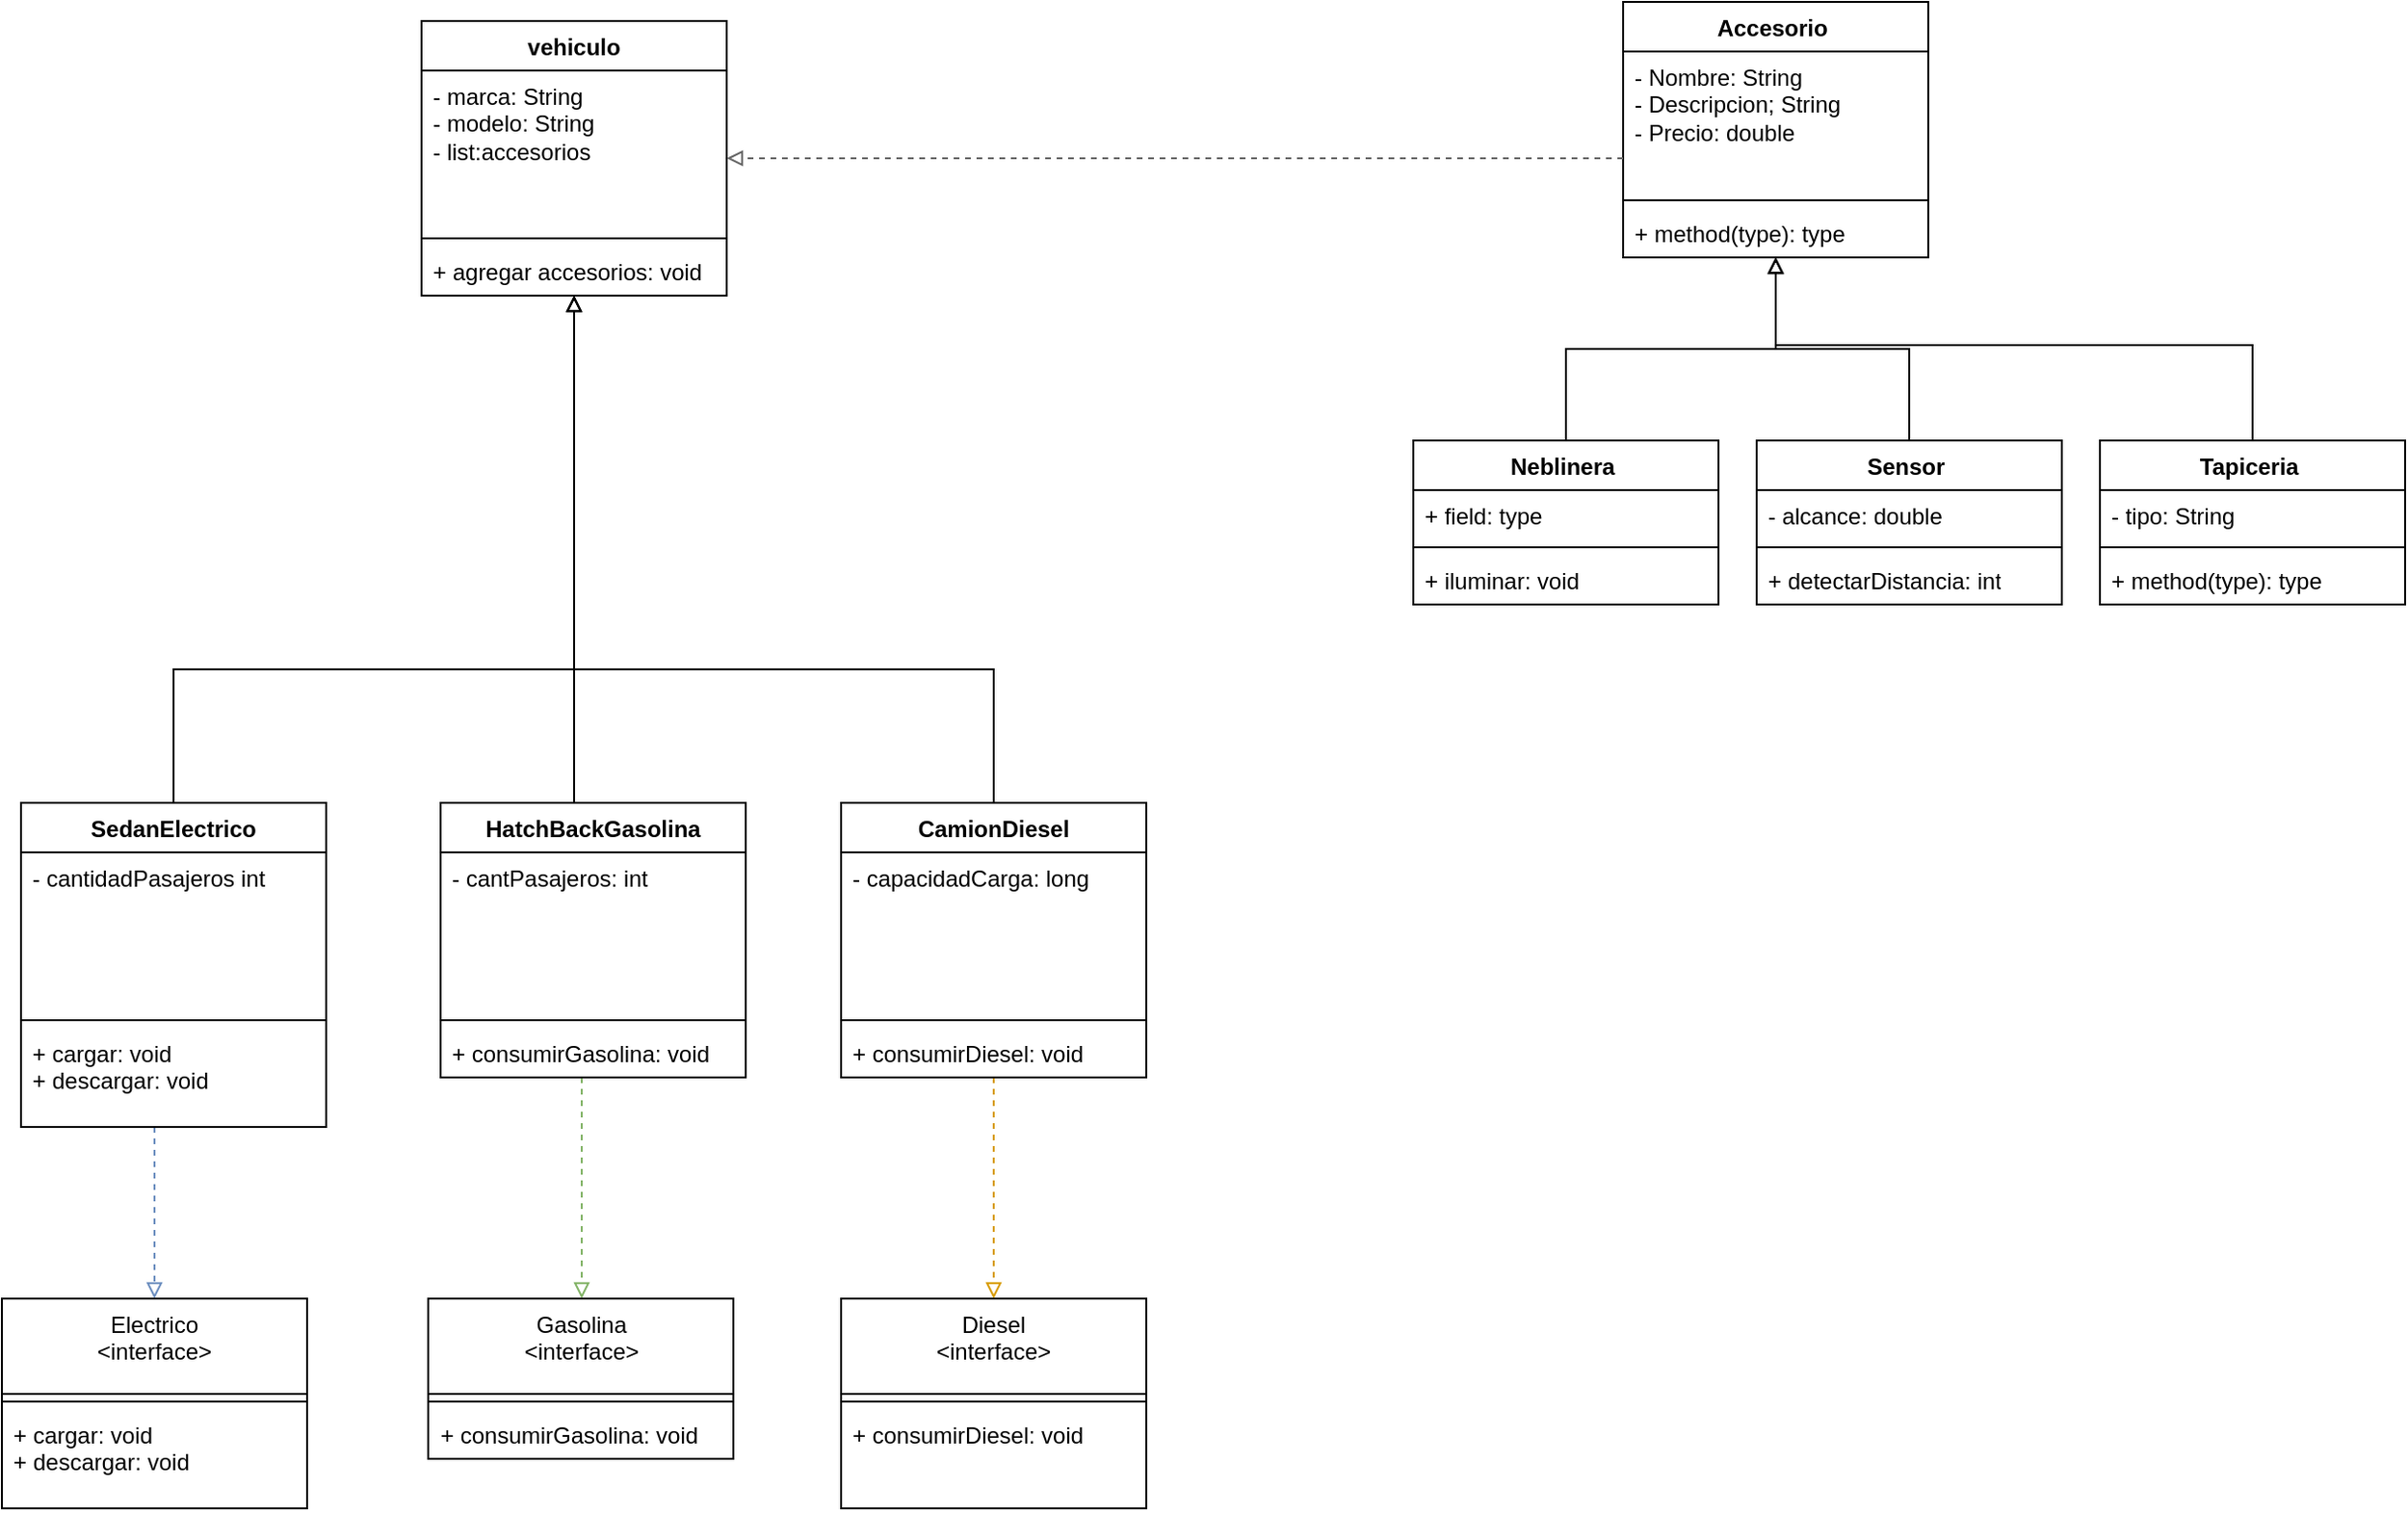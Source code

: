 <mxfile version="24.7.2" type="device">
  <diagram name="Página-1" id="OzZknhN-0A-hjJUGgwfL">
    <mxGraphModel dx="1235" dy="669" grid="1" gridSize="10" guides="1" tooltips="1" connect="1" arrows="1" fold="1" page="1" pageScale="1" pageWidth="690" pageHeight="980" math="0" shadow="0">
      <root>
        <mxCell id="0" />
        <mxCell id="1" parent="0" />
        <mxCell id="M3GH7Nm3we6bWSTygVK--1" value="vehiculo" style="swimlane;fontStyle=1;align=center;verticalAlign=top;childLayout=stackLayout;horizontal=1;startSize=26;horizontalStack=0;resizeParent=1;resizeParentMax=0;resizeLast=0;collapsible=1;marginBottom=0;whiteSpace=wrap;html=1;" parent="1" vertex="1">
          <mxGeometry x="250" y="270" width="160" height="144" as="geometry" />
        </mxCell>
        <mxCell id="M3GH7Nm3we6bWSTygVK--2" value="- marca: String&lt;div&gt;- modelo: String&lt;/div&gt;&lt;div&gt;- list:accesorios&lt;/div&gt;" style="text;strokeColor=none;fillColor=none;align=left;verticalAlign=top;spacingLeft=4;spacingRight=4;overflow=hidden;rotatable=0;points=[[0,0.5],[1,0.5]];portConstraint=eastwest;whiteSpace=wrap;html=1;" parent="M3GH7Nm3we6bWSTygVK--1" vertex="1">
          <mxGeometry y="26" width="160" height="84" as="geometry" />
        </mxCell>
        <mxCell id="M3GH7Nm3we6bWSTygVK--3" value="" style="line;strokeWidth=1;fillColor=none;align=left;verticalAlign=middle;spacingTop=-1;spacingLeft=3;spacingRight=3;rotatable=0;labelPosition=right;points=[];portConstraint=eastwest;strokeColor=inherit;" parent="M3GH7Nm3we6bWSTygVK--1" vertex="1">
          <mxGeometry y="110" width="160" height="8" as="geometry" />
        </mxCell>
        <mxCell id="M3GH7Nm3we6bWSTygVK--4" value="+ agregar accesorios: void" style="text;strokeColor=none;fillColor=none;align=left;verticalAlign=top;spacingLeft=4;spacingRight=4;overflow=hidden;rotatable=0;points=[[0,0.5],[1,0.5]];portConstraint=eastwest;whiteSpace=wrap;html=1;" parent="M3GH7Nm3we6bWSTygVK--1" vertex="1">
          <mxGeometry y="118" width="160" height="26" as="geometry" />
        </mxCell>
        <mxCell id="M3GH7Nm3we6bWSTygVK--54" style="edgeStyle=orthogonalEdgeStyle;rounded=0;orthogonalLoop=1;jettySize=auto;html=1;endArrow=block;endFill=0;" parent="1" source="M3GH7Nm3we6bWSTygVK--5" target="M3GH7Nm3we6bWSTygVK--1" edge="1">
          <mxGeometry relative="1" as="geometry">
            <Array as="points">
              <mxPoint x="120" y="610" />
              <mxPoint x="330" y="610" />
            </Array>
          </mxGeometry>
        </mxCell>
        <mxCell id="M3GH7Nm3we6bWSTygVK--59" style="edgeStyle=orthogonalEdgeStyle;rounded=0;orthogonalLoop=1;jettySize=auto;html=1;endArrow=block;endFill=0;fillColor=#dae8fc;strokeColor=#6c8ebf;dashed=1;" parent="1" source="M3GH7Nm3we6bWSTygVK--5" target="M3GH7Nm3we6bWSTygVK--42" edge="1">
          <mxGeometry relative="1" as="geometry">
            <Array as="points">
              <mxPoint x="110" y="880" />
              <mxPoint x="110" y="880" />
            </Array>
          </mxGeometry>
        </mxCell>
        <mxCell id="M3GH7Nm3we6bWSTygVK--5" value="SedanElectrico" style="swimlane;fontStyle=1;align=center;verticalAlign=top;childLayout=stackLayout;horizontal=1;startSize=26;horizontalStack=0;resizeParent=1;resizeParentMax=0;resizeLast=0;collapsible=1;marginBottom=0;whiteSpace=wrap;html=1;" parent="1" vertex="1">
          <mxGeometry x="40" y="680" width="160" height="170" as="geometry" />
        </mxCell>
        <mxCell id="M3GH7Nm3we6bWSTygVK--6" value="-&amp;nbsp;cantidadPasajeros int" style="text;strokeColor=none;fillColor=none;align=left;verticalAlign=top;spacingLeft=4;spacingRight=4;overflow=hidden;rotatable=0;points=[[0,0.5],[1,0.5]];portConstraint=eastwest;whiteSpace=wrap;html=1;" parent="M3GH7Nm3we6bWSTygVK--5" vertex="1">
          <mxGeometry y="26" width="160" height="84" as="geometry" />
        </mxCell>
        <mxCell id="M3GH7Nm3we6bWSTygVK--7" value="" style="line;strokeWidth=1;fillColor=none;align=left;verticalAlign=middle;spacingTop=-1;spacingLeft=3;spacingRight=3;rotatable=0;labelPosition=right;points=[];portConstraint=eastwest;strokeColor=inherit;" parent="M3GH7Nm3we6bWSTygVK--5" vertex="1">
          <mxGeometry y="110" width="160" height="8" as="geometry" />
        </mxCell>
        <mxCell id="M3GH7Nm3we6bWSTygVK--8" value="+ cargar: void&lt;div&gt;+ descargar: void&lt;/div&gt;" style="text;strokeColor=none;fillColor=none;align=left;verticalAlign=top;spacingLeft=4;spacingRight=4;overflow=hidden;rotatable=0;points=[[0,0.5],[1,0.5]];portConstraint=eastwest;whiteSpace=wrap;html=1;" parent="M3GH7Nm3we6bWSTygVK--5" vertex="1">
          <mxGeometry y="118" width="160" height="52" as="geometry" />
        </mxCell>
        <mxCell id="M3GH7Nm3we6bWSTygVK--52" style="edgeStyle=orthogonalEdgeStyle;rounded=0;orthogonalLoop=1;jettySize=auto;html=1;endArrow=block;endFill=0;" parent="1" source="M3GH7Nm3we6bWSTygVK--9" target="M3GH7Nm3we6bWSTygVK--1" edge="1">
          <mxGeometry relative="1" as="geometry">
            <Array as="points">
              <mxPoint x="330" y="650" />
              <mxPoint x="330" y="650" />
            </Array>
          </mxGeometry>
        </mxCell>
        <mxCell id="M3GH7Nm3we6bWSTygVK--60" style="edgeStyle=orthogonalEdgeStyle;rounded=0;orthogonalLoop=1;jettySize=auto;html=1;endArrow=block;endFill=0;fillColor=#d5e8d4;strokeColor=#82b366;dashed=1;" parent="1" source="M3GH7Nm3we6bWSTygVK--9" target="M3GH7Nm3we6bWSTygVK--38" edge="1">
          <mxGeometry relative="1" as="geometry">
            <Array as="points">
              <mxPoint x="334" y="860" />
              <mxPoint x="334" y="860" />
            </Array>
          </mxGeometry>
        </mxCell>
        <mxCell id="M3GH7Nm3we6bWSTygVK--9" value="HatchBackGasolina" style="swimlane;fontStyle=1;align=center;verticalAlign=top;childLayout=stackLayout;horizontal=1;startSize=26;horizontalStack=0;resizeParent=1;resizeParentMax=0;resizeLast=0;collapsible=1;marginBottom=0;whiteSpace=wrap;html=1;" parent="1" vertex="1">
          <mxGeometry x="260" y="680" width="160" height="144" as="geometry" />
        </mxCell>
        <mxCell id="M3GH7Nm3we6bWSTygVK--10" value="-&amp;nbsp;cantPasajeros: int" style="text;strokeColor=none;fillColor=none;align=left;verticalAlign=top;spacingLeft=4;spacingRight=4;overflow=hidden;rotatable=0;points=[[0,0.5],[1,0.5]];portConstraint=eastwest;whiteSpace=wrap;html=1;" parent="M3GH7Nm3we6bWSTygVK--9" vertex="1">
          <mxGeometry y="26" width="160" height="84" as="geometry" />
        </mxCell>
        <mxCell id="M3GH7Nm3we6bWSTygVK--11" value="" style="line;strokeWidth=1;fillColor=none;align=left;verticalAlign=middle;spacingTop=-1;spacingLeft=3;spacingRight=3;rotatable=0;labelPosition=right;points=[];portConstraint=eastwest;strokeColor=inherit;" parent="M3GH7Nm3we6bWSTygVK--9" vertex="1">
          <mxGeometry y="110" width="160" height="8" as="geometry" />
        </mxCell>
        <mxCell id="M3GH7Nm3we6bWSTygVK--12" value="+&amp;nbsp;consumirGasolina: void" style="text;strokeColor=none;fillColor=none;align=left;verticalAlign=top;spacingLeft=4;spacingRight=4;overflow=hidden;rotatable=0;points=[[0,0.5],[1,0.5]];portConstraint=eastwest;whiteSpace=wrap;html=1;" parent="M3GH7Nm3we6bWSTygVK--9" vertex="1">
          <mxGeometry y="118" width="160" height="26" as="geometry" />
        </mxCell>
        <mxCell id="M3GH7Nm3we6bWSTygVK--53" style="edgeStyle=orthogonalEdgeStyle;rounded=0;orthogonalLoop=1;jettySize=auto;html=1;endArrow=block;endFill=0;" parent="1" source="M3GH7Nm3we6bWSTygVK--13" target="M3GH7Nm3we6bWSTygVK--1" edge="1">
          <mxGeometry relative="1" as="geometry">
            <Array as="points">
              <mxPoint x="550" y="610" />
              <mxPoint x="330" y="610" />
            </Array>
          </mxGeometry>
        </mxCell>
        <mxCell id="M3GH7Nm3we6bWSTygVK--57" style="edgeStyle=orthogonalEdgeStyle;rounded=0;orthogonalLoop=1;jettySize=auto;html=1;endArrow=block;endFill=0;fillColor=#ffe6cc;strokeColor=#d79b00;dashed=1;" parent="1" source="M3GH7Nm3we6bWSTygVK--13" target="M3GH7Nm3we6bWSTygVK--45" edge="1">
          <mxGeometry relative="1" as="geometry" />
        </mxCell>
        <mxCell id="M3GH7Nm3we6bWSTygVK--13" value="CamionDiesel" style="swimlane;fontStyle=1;align=center;verticalAlign=top;childLayout=stackLayout;horizontal=1;startSize=26;horizontalStack=0;resizeParent=1;resizeParentMax=0;resizeLast=0;collapsible=1;marginBottom=0;whiteSpace=wrap;html=1;" parent="1" vertex="1">
          <mxGeometry x="470" y="680" width="160" height="144" as="geometry" />
        </mxCell>
        <mxCell id="M3GH7Nm3we6bWSTygVK--14" value="-&amp;nbsp;capacidadCarga: long" style="text;strokeColor=none;fillColor=none;align=left;verticalAlign=top;spacingLeft=4;spacingRight=4;overflow=hidden;rotatable=0;points=[[0,0.5],[1,0.5]];portConstraint=eastwest;whiteSpace=wrap;html=1;" parent="M3GH7Nm3we6bWSTygVK--13" vertex="1">
          <mxGeometry y="26" width="160" height="84" as="geometry" />
        </mxCell>
        <mxCell id="M3GH7Nm3we6bWSTygVK--15" value="" style="line;strokeWidth=1;fillColor=none;align=left;verticalAlign=middle;spacingTop=-1;spacingLeft=3;spacingRight=3;rotatable=0;labelPosition=right;points=[];portConstraint=eastwest;strokeColor=inherit;" parent="M3GH7Nm3we6bWSTygVK--13" vertex="1">
          <mxGeometry y="110" width="160" height="8" as="geometry" />
        </mxCell>
        <mxCell id="M3GH7Nm3we6bWSTygVK--16" value="+&amp;nbsp;consumirDiesel: void" style="text;strokeColor=none;fillColor=none;align=left;verticalAlign=top;spacingLeft=4;spacingRight=4;overflow=hidden;rotatable=0;points=[[0,0.5],[1,0.5]];portConstraint=eastwest;whiteSpace=wrap;html=1;" parent="M3GH7Nm3we6bWSTygVK--13" vertex="1">
          <mxGeometry y="118" width="160" height="26" as="geometry" />
        </mxCell>
        <mxCell id="M3GH7Nm3we6bWSTygVK--38" value="&lt;div style=&quot;font-weight: 400;&quot;&gt;Gasolina&lt;br&gt;&lt;/div&gt;&lt;div style=&quot;font-weight: 400;&quot;&gt;&amp;lt;interface&amp;gt;&lt;/div&gt;" style="swimlane;fontStyle=1;align=center;verticalAlign=top;childLayout=stackLayout;horizontal=1;startSize=50;horizontalStack=0;resizeParent=1;resizeParentMax=0;resizeLast=0;collapsible=1;marginBottom=0;whiteSpace=wrap;html=1;" parent="1" vertex="1">
          <mxGeometry x="253.5" y="940" width="160" height="84" as="geometry" />
        </mxCell>
        <mxCell id="M3GH7Nm3we6bWSTygVK--40" value="" style="line;strokeWidth=1;fillColor=none;align=left;verticalAlign=middle;spacingTop=-1;spacingLeft=3;spacingRight=3;rotatable=0;labelPosition=right;points=[];portConstraint=eastwest;strokeColor=inherit;" parent="M3GH7Nm3we6bWSTygVK--38" vertex="1">
          <mxGeometry y="50" width="160" height="8" as="geometry" />
        </mxCell>
        <mxCell id="M3GH7Nm3we6bWSTygVK--41" value="+&amp;nbsp;consumirGasolina: void" style="text;strokeColor=none;fillColor=none;align=left;verticalAlign=top;spacingLeft=4;spacingRight=4;overflow=hidden;rotatable=0;points=[[0,0.5],[1,0.5]];portConstraint=eastwest;whiteSpace=wrap;html=1;" parent="M3GH7Nm3we6bWSTygVK--38" vertex="1">
          <mxGeometry y="58" width="160" height="26" as="geometry" />
        </mxCell>
        <mxCell id="M3GH7Nm3we6bWSTygVK--42" value="&lt;div style=&quot;font-weight: 400;&quot;&gt;&lt;div&gt;Electrico&lt;br&gt;&lt;/div&gt;&lt;div&gt;&amp;lt;interface&amp;gt;&lt;/div&gt;&lt;/div&gt;" style="swimlane;fontStyle=1;align=center;verticalAlign=top;childLayout=stackLayout;horizontal=1;startSize=50;horizontalStack=0;resizeParent=1;resizeParentMax=0;resizeLast=0;collapsible=1;marginBottom=0;whiteSpace=wrap;html=1;" parent="1" vertex="1">
          <mxGeometry x="30" y="940" width="160" height="110" as="geometry" />
        </mxCell>
        <mxCell id="M3GH7Nm3we6bWSTygVK--43" value="" style="line;strokeWidth=1;fillColor=none;align=left;verticalAlign=middle;spacingTop=-1;spacingLeft=3;spacingRight=3;rotatable=0;labelPosition=right;points=[];portConstraint=eastwest;strokeColor=inherit;" parent="M3GH7Nm3we6bWSTygVK--42" vertex="1">
          <mxGeometry y="50" width="160" height="8" as="geometry" />
        </mxCell>
        <mxCell id="M3GH7Nm3we6bWSTygVK--44" value="+ cargar: void&lt;div&gt;+ descargar: void&lt;/div&gt;" style="text;strokeColor=none;fillColor=none;align=left;verticalAlign=top;spacingLeft=4;spacingRight=4;overflow=hidden;rotatable=0;points=[[0,0.5],[1,0.5]];portConstraint=eastwest;whiteSpace=wrap;html=1;" parent="M3GH7Nm3we6bWSTygVK--42" vertex="1">
          <mxGeometry y="58" width="160" height="52" as="geometry" />
        </mxCell>
        <mxCell id="M3GH7Nm3we6bWSTygVK--45" value="&lt;div style=&quot;font-weight: 400;&quot;&gt;Diesel&lt;div&gt;&amp;lt;interface&amp;gt;&lt;/div&gt;&lt;/div&gt;" style="swimlane;fontStyle=1;align=center;verticalAlign=top;childLayout=stackLayout;horizontal=1;startSize=50;horizontalStack=0;resizeParent=1;resizeParentMax=0;resizeLast=0;collapsible=1;marginBottom=0;whiteSpace=wrap;html=1;" parent="1" vertex="1">
          <mxGeometry x="470" y="940" width="160" height="110" as="geometry" />
        </mxCell>
        <mxCell id="M3GH7Nm3we6bWSTygVK--46" value="" style="line;strokeWidth=1;fillColor=none;align=left;verticalAlign=middle;spacingTop=-1;spacingLeft=3;spacingRight=3;rotatable=0;labelPosition=right;points=[];portConstraint=eastwest;strokeColor=inherit;" parent="M3GH7Nm3we6bWSTygVK--45" vertex="1">
          <mxGeometry y="50" width="160" height="8" as="geometry" />
        </mxCell>
        <mxCell id="M3GH7Nm3we6bWSTygVK--47" value="+&amp;nbsp;consumirDiesel: void" style="text;strokeColor=none;fillColor=none;align=left;verticalAlign=top;spacingLeft=4;spacingRight=4;overflow=hidden;rotatable=0;points=[[0,0.5],[1,0.5]];portConstraint=eastwest;whiteSpace=wrap;html=1;" parent="M3GH7Nm3we6bWSTygVK--45" vertex="1">
          <mxGeometry y="58" width="160" height="52" as="geometry" />
        </mxCell>
        <mxCell id="8DuKPqAUGVBhjODfmXtc-1" value="Accesorio&amp;nbsp;" style="swimlane;fontStyle=1;align=center;verticalAlign=top;childLayout=stackLayout;horizontal=1;startSize=26;horizontalStack=0;resizeParent=1;resizeParentMax=0;resizeLast=0;collapsible=1;marginBottom=0;whiteSpace=wrap;html=1;" vertex="1" parent="1">
          <mxGeometry x="880" y="260" width="160" height="134" as="geometry" />
        </mxCell>
        <mxCell id="8DuKPqAUGVBhjODfmXtc-2" value="- Nombre: String&lt;div&gt;- Descripcion; String&lt;/div&gt;&lt;div&gt;- Precio: double&lt;/div&gt;" style="text;strokeColor=none;fillColor=none;align=left;verticalAlign=top;spacingLeft=4;spacingRight=4;overflow=hidden;rotatable=0;points=[[0,0.5],[1,0.5]];portConstraint=eastwest;whiteSpace=wrap;html=1;" vertex="1" parent="8DuKPqAUGVBhjODfmXtc-1">
          <mxGeometry y="26" width="160" height="74" as="geometry" />
        </mxCell>
        <mxCell id="8DuKPqAUGVBhjODfmXtc-3" value="" style="line;strokeWidth=1;fillColor=none;align=left;verticalAlign=middle;spacingTop=-1;spacingLeft=3;spacingRight=3;rotatable=0;labelPosition=right;points=[];portConstraint=eastwest;strokeColor=inherit;" vertex="1" parent="8DuKPqAUGVBhjODfmXtc-1">
          <mxGeometry y="100" width="160" height="8" as="geometry" />
        </mxCell>
        <mxCell id="8DuKPqAUGVBhjODfmXtc-4" value="+ method(type): type" style="text;strokeColor=none;fillColor=none;align=left;verticalAlign=top;spacingLeft=4;spacingRight=4;overflow=hidden;rotatable=0;points=[[0,0.5],[1,0.5]];portConstraint=eastwest;whiteSpace=wrap;html=1;" vertex="1" parent="8DuKPqAUGVBhjODfmXtc-1">
          <mxGeometry y="108" width="160" height="26" as="geometry" />
        </mxCell>
        <mxCell id="8DuKPqAUGVBhjODfmXtc-17" style="edgeStyle=orthogonalEdgeStyle;rounded=0;orthogonalLoop=1;jettySize=auto;html=1;endArrow=block;endFill=0;" edge="1" parent="1" source="8DuKPqAUGVBhjODfmXtc-5" target="8DuKPqAUGVBhjODfmXtc-1">
          <mxGeometry relative="1" as="geometry" />
        </mxCell>
        <mxCell id="8DuKPqAUGVBhjODfmXtc-5" value="Neblinera&amp;nbsp;" style="swimlane;fontStyle=1;align=center;verticalAlign=top;childLayout=stackLayout;horizontal=1;startSize=26;horizontalStack=0;resizeParent=1;resizeParentMax=0;resizeLast=0;collapsible=1;marginBottom=0;whiteSpace=wrap;html=1;" vertex="1" parent="1">
          <mxGeometry x="770" y="490" width="160" height="86" as="geometry" />
        </mxCell>
        <mxCell id="8DuKPqAUGVBhjODfmXtc-6" value="+ field: type" style="text;strokeColor=none;fillColor=none;align=left;verticalAlign=top;spacingLeft=4;spacingRight=4;overflow=hidden;rotatable=0;points=[[0,0.5],[1,0.5]];portConstraint=eastwest;whiteSpace=wrap;html=1;" vertex="1" parent="8DuKPqAUGVBhjODfmXtc-5">
          <mxGeometry y="26" width="160" height="26" as="geometry" />
        </mxCell>
        <mxCell id="8DuKPqAUGVBhjODfmXtc-7" value="" style="line;strokeWidth=1;fillColor=none;align=left;verticalAlign=middle;spacingTop=-1;spacingLeft=3;spacingRight=3;rotatable=0;labelPosition=right;points=[];portConstraint=eastwest;strokeColor=inherit;" vertex="1" parent="8DuKPqAUGVBhjODfmXtc-5">
          <mxGeometry y="52" width="160" height="8" as="geometry" />
        </mxCell>
        <mxCell id="8DuKPqAUGVBhjODfmXtc-8" value="+&amp;nbsp;iluminar: void" style="text;strokeColor=none;fillColor=none;align=left;verticalAlign=top;spacingLeft=4;spacingRight=4;overflow=hidden;rotatable=0;points=[[0,0.5],[1,0.5]];portConstraint=eastwest;whiteSpace=wrap;html=1;" vertex="1" parent="8DuKPqAUGVBhjODfmXtc-5">
          <mxGeometry y="60" width="160" height="26" as="geometry" />
        </mxCell>
        <mxCell id="8DuKPqAUGVBhjODfmXtc-19" style="edgeStyle=orthogonalEdgeStyle;rounded=0;orthogonalLoop=1;jettySize=auto;html=1;endArrow=block;endFill=0;" edge="1" parent="1" source="8DuKPqAUGVBhjODfmXtc-9" target="8DuKPqAUGVBhjODfmXtc-1">
          <mxGeometry relative="1" as="geometry" />
        </mxCell>
        <mxCell id="8DuKPqAUGVBhjODfmXtc-9" value="Sensor&amp;nbsp;" style="swimlane;fontStyle=1;align=center;verticalAlign=top;childLayout=stackLayout;horizontal=1;startSize=26;horizontalStack=0;resizeParent=1;resizeParentMax=0;resizeLast=0;collapsible=1;marginBottom=0;whiteSpace=wrap;html=1;" vertex="1" parent="1">
          <mxGeometry x="950" y="490" width="160" height="86" as="geometry" />
        </mxCell>
        <mxCell id="8DuKPqAUGVBhjODfmXtc-10" value="-&amp;nbsp;alcance: double" style="text;strokeColor=none;fillColor=none;align=left;verticalAlign=top;spacingLeft=4;spacingRight=4;overflow=hidden;rotatable=0;points=[[0,0.5],[1,0.5]];portConstraint=eastwest;whiteSpace=wrap;html=1;" vertex="1" parent="8DuKPqAUGVBhjODfmXtc-9">
          <mxGeometry y="26" width="160" height="26" as="geometry" />
        </mxCell>
        <mxCell id="8DuKPqAUGVBhjODfmXtc-11" value="" style="line;strokeWidth=1;fillColor=none;align=left;verticalAlign=middle;spacingTop=-1;spacingLeft=3;spacingRight=3;rotatable=0;labelPosition=right;points=[];portConstraint=eastwest;strokeColor=inherit;" vertex="1" parent="8DuKPqAUGVBhjODfmXtc-9">
          <mxGeometry y="52" width="160" height="8" as="geometry" />
        </mxCell>
        <mxCell id="8DuKPqAUGVBhjODfmXtc-12" value="+&amp;nbsp;detectarDistancia: int" style="text;strokeColor=none;fillColor=none;align=left;verticalAlign=top;spacingLeft=4;spacingRight=4;overflow=hidden;rotatable=0;points=[[0,0.5],[1,0.5]];portConstraint=eastwest;whiteSpace=wrap;html=1;" vertex="1" parent="8DuKPqAUGVBhjODfmXtc-9">
          <mxGeometry y="60" width="160" height="26" as="geometry" />
        </mxCell>
        <mxCell id="8DuKPqAUGVBhjODfmXtc-20" style="edgeStyle=orthogonalEdgeStyle;rounded=0;orthogonalLoop=1;jettySize=auto;html=1;endArrow=block;endFill=0;" edge="1" parent="1" source="8DuKPqAUGVBhjODfmXtc-13" target="8DuKPqAUGVBhjODfmXtc-1">
          <mxGeometry relative="1" as="geometry">
            <Array as="points">
              <mxPoint x="1210" y="440" />
              <mxPoint x="960" y="440" />
            </Array>
          </mxGeometry>
        </mxCell>
        <mxCell id="8DuKPqAUGVBhjODfmXtc-13" value="Tapiceria&amp;nbsp;" style="swimlane;fontStyle=1;align=center;verticalAlign=top;childLayout=stackLayout;horizontal=1;startSize=26;horizontalStack=0;resizeParent=1;resizeParentMax=0;resizeLast=0;collapsible=1;marginBottom=0;whiteSpace=wrap;html=1;" vertex="1" parent="1">
          <mxGeometry x="1130" y="490" width="160" height="86" as="geometry" />
        </mxCell>
        <mxCell id="8DuKPqAUGVBhjODfmXtc-14" value="-&amp;nbsp;tipo: String" style="text;strokeColor=none;fillColor=none;align=left;verticalAlign=top;spacingLeft=4;spacingRight=4;overflow=hidden;rotatable=0;points=[[0,0.5],[1,0.5]];portConstraint=eastwest;whiteSpace=wrap;html=1;" vertex="1" parent="8DuKPqAUGVBhjODfmXtc-13">
          <mxGeometry y="26" width="160" height="26" as="geometry" />
        </mxCell>
        <mxCell id="8DuKPqAUGVBhjODfmXtc-15" value="" style="line;strokeWidth=1;fillColor=none;align=left;verticalAlign=middle;spacingTop=-1;spacingLeft=3;spacingRight=3;rotatable=0;labelPosition=right;points=[];portConstraint=eastwest;strokeColor=inherit;" vertex="1" parent="8DuKPqAUGVBhjODfmXtc-13">
          <mxGeometry y="52" width="160" height="8" as="geometry" />
        </mxCell>
        <mxCell id="8DuKPqAUGVBhjODfmXtc-16" value="+ method(type): type" style="text;strokeColor=none;fillColor=none;align=left;verticalAlign=top;spacingLeft=4;spacingRight=4;overflow=hidden;rotatable=0;points=[[0,0.5],[1,0.5]];portConstraint=eastwest;whiteSpace=wrap;html=1;" vertex="1" parent="8DuKPqAUGVBhjODfmXtc-13">
          <mxGeometry y="60" width="160" height="26" as="geometry" />
        </mxCell>
        <mxCell id="8DuKPqAUGVBhjODfmXtc-21" style="edgeStyle=orthogonalEdgeStyle;rounded=0;orthogonalLoop=1;jettySize=auto;html=1;endArrow=block;endFill=0;dashed=1;fillColor=#f5f5f5;strokeColor=#666666;" edge="1" parent="1" source="8DuKPqAUGVBhjODfmXtc-2" target="M3GH7Nm3we6bWSTygVK--1">
          <mxGeometry relative="1" as="geometry">
            <Array as="points">
              <mxPoint x="760" y="342" />
              <mxPoint x="760" y="342" />
            </Array>
          </mxGeometry>
        </mxCell>
      </root>
    </mxGraphModel>
  </diagram>
</mxfile>
